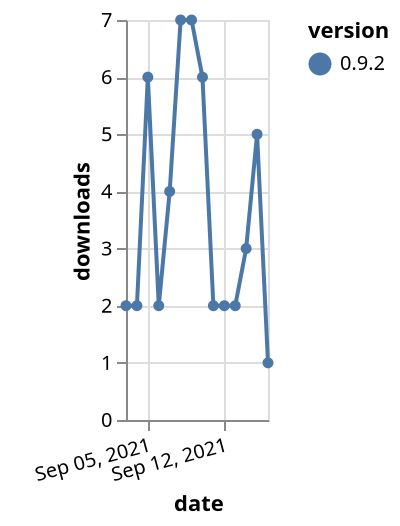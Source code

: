 {"$schema": "https://vega.github.io/schema/vega-lite/v5.json", "description": "A simple bar chart with embedded data.", "data": {"values": [{"date": "2021-09-03", "total": 1789, "delta": 2, "version": "0.9.2"}, {"date": "2021-09-04", "total": 1791, "delta": 2, "version": "0.9.2"}, {"date": "2021-09-05", "total": 1797, "delta": 6, "version": "0.9.2"}, {"date": "2021-09-06", "total": 1799, "delta": 2, "version": "0.9.2"}, {"date": "2021-09-07", "total": 1803, "delta": 4, "version": "0.9.2"}, {"date": "2021-09-08", "total": 1810, "delta": 7, "version": "0.9.2"}, {"date": "2021-09-09", "total": 1817, "delta": 7, "version": "0.9.2"}, {"date": "2021-09-10", "total": 1823, "delta": 6, "version": "0.9.2"}, {"date": "2021-09-11", "total": 1825, "delta": 2, "version": "0.9.2"}, {"date": "2021-09-12", "total": 1827, "delta": 2, "version": "0.9.2"}, {"date": "2021-09-13", "total": 1829, "delta": 2, "version": "0.9.2"}, {"date": "2021-09-14", "total": 1832, "delta": 3, "version": "0.9.2"}, {"date": "2021-09-15", "total": 1837, "delta": 5, "version": "0.9.2"}, {"date": "2021-09-16", "total": 1838, "delta": 1, "version": "0.9.2"}]}, "width": "container", "mark": {"type": "line", "point": {"filled": true}}, "encoding": {"x": {"field": "date", "type": "temporal", "timeUnit": "yearmonthdate", "title": "date", "axis": {"labelAngle": -15}}, "y": {"field": "delta", "type": "quantitative", "title": "downloads"}, "color": {"field": "version", "type": "nominal"}, "tooltip": {"field": "delta"}}}